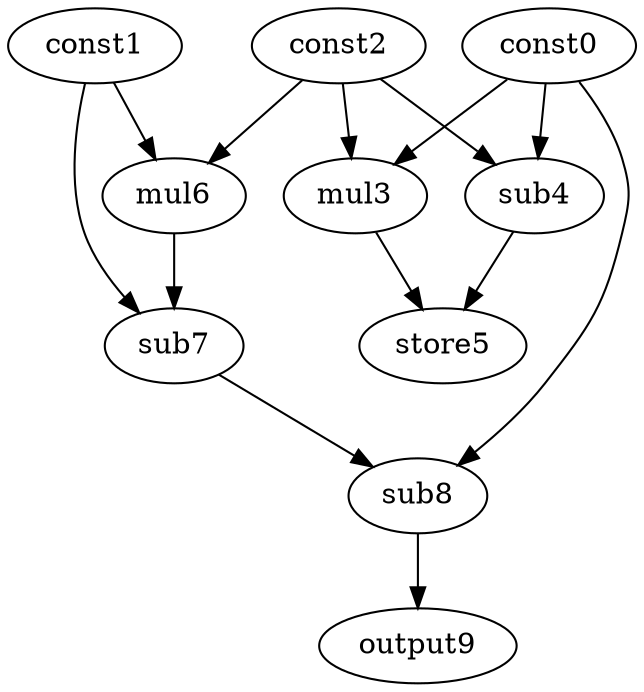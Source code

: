 digraph G { 
const0[opcode=const]; 
const1[opcode=const]; 
const2[opcode=const]; 
mul3[opcode=mul]; 
sub4[opcode=sub]; 
store5[opcode=store]; 
mul6[opcode=mul]; 
sub7[opcode=sub]; 
sub8[opcode=sub]; 
output9[opcode=output]; 
const0->mul3[operand=0];
const2->mul3[operand=1];
const0->sub4[operand=0];
const2->sub4[operand=1];
const1->mul6[operand=0];
const2->mul6[operand=1];
mul3->store5[operand=0];
sub4->store5[operand=1];
const1->sub7[operand=0];
mul6->sub7[operand=1];
const0->sub8[operand=0];
sub7->sub8[operand=1];
sub8->output9[operand=0];
}

